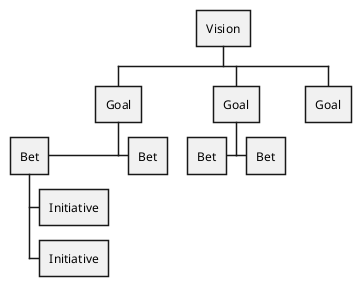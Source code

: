 @startwbs
* Vision
** Goal
***< Bet
**** Initiative
**** Initiative
***> Bet
** Goal
***< Bet
***> Bet
** Goal
@endwbs

